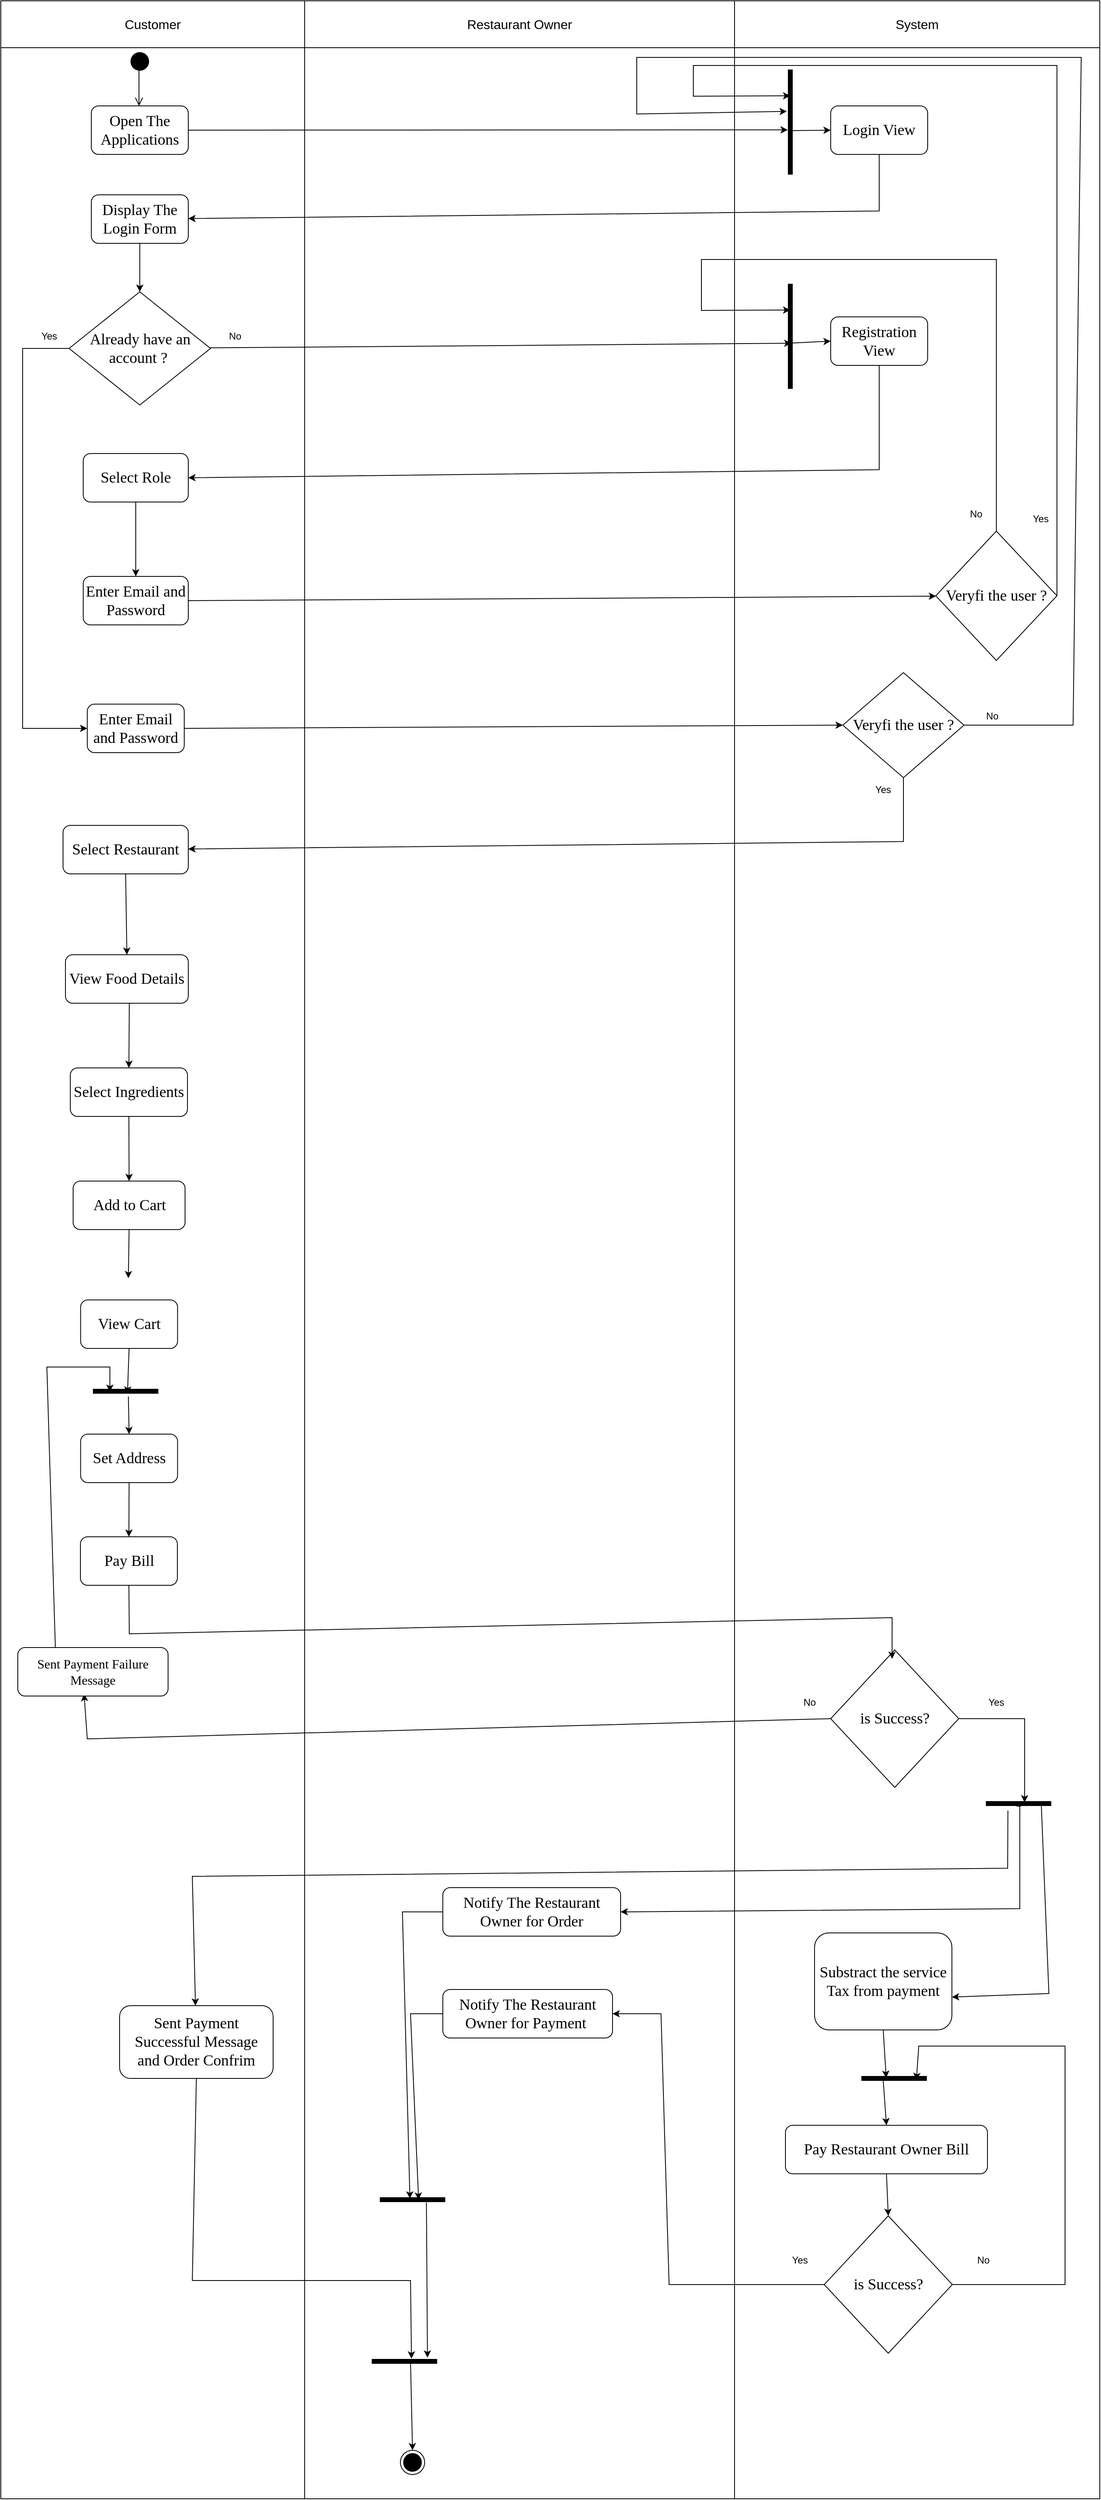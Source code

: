 <mxfile version="25.0.2">
  <diagram id="GJkDJ2cyF-b6Ele8KK0W" name="Page-1">
    <mxGraphModel dx="3500" dy="2070" grid="1" gridSize="10" guides="1" tooltips="1" connect="1" arrows="1" fold="1" page="1" pageScale="1" pageWidth="850" pageHeight="1100" math="0" shadow="0">
      <root>
        <mxCell id="0" />
        <mxCell id="1" parent="0" />
        <mxCell id="8Um6IXLDYc830DwKUIsp-14" value="" style="shape=table;startSize=0;container=1;collapsible=0;childLayout=tableLayout;fontSize=16;" parent="1" vertex="1">
          <mxGeometry x="213" y="60" width="1360" height="3090" as="geometry" />
        </mxCell>
        <mxCell id="8Um6IXLDYc830DwKUIsp-15" value="" style="shape=tableRow;horizontal=0;startSize=0;swimlaneHead=0;swimlaneBody=0;strokeColor=inherit;top=0;left=0;bottom=0;right=0;collapsible=0;dropTarget=0;fillColor=none;points=[[0,0.5],[1,0.5]];portConstraint=eastwest;fontSize=16;" parent="8Um6IXLDYc830DwKUIsp-14" vertex="1">
          <mxGeometry width="1360" height="58" as="geometry" />
        </mxCell>
        <mxCell id="8Um6IXLDYc830DwKUIsp-16" value="Customer" style="shape=partialRectangle;html=1;whiteSpace=wrap;connectable=0;strokeColor=inherit;overflow=hidden;fillColor=none;top=0;left=0;bottom=0;right=0;pointerEvents=1;fontSize=16;" parent="8Um6IXLDYc830DwKUIsp-15" vertex="1">
          <mxGeometry width="376" height="58" as="geometry">
            <mxRectangle width="376" height="58" as="alternateBounds" />
          </mxGeometry>
        </mxCell>
        <mxCell id="8Um6IXLDYc830DwKUIsp-17" value="Restaurant Owner" style="shape=partialRectangle;html=1;whiteSpace=wrap;connectable=0;strokeColor=inherit;overflow=hidden;fillColor=none;top=0;left=0;bottom=0;right=0;pointerEvents=1;fontSize=16;" parent="8Um6IXLDYc830DwKUIsp-15" vertex="1">
          <mxGeometry x="376" width="532" height="58" as="geometry">
            <mxRectangle width="532" height="58" as="alternateBounds" />
          </mxGeometry>
        </mxCell>
        <mxCell id="8Um6IXLDYc830DwKUIsp-18" value="System" style="shape=partialRectangle;html=1;whiteSpace=wrap;connectable=0;strokeColor=inherit;overflow=hidden;fillColor=none;top=0;left=0;bottom=0;right=0;pointerEvents=1;fontSize=16;" parent="8Um6IXLDYc830DwKUIsp-15" vertex="1">
          <mxGeometry x="908" width="452" height="58" as="geometry">
            <mxRectangle width="452" height="58" as="alternateBounds" />
          </mxGeometry>
        </mxCell>
        <mxCell id="8Um6IXLDYc830DwKUIsp-19" value="" style="shape=tableRow;horizontal=0;startSize=0;swimlaneHead=0;swimlaneBody=0;strokeColor=inherit;top=0;left=0;bottom=0;right=0;collapsible=0;dropTarget=0;fillColor=none;points=[[0,0.5],[1,0.5]];portConstraint=eastwest;fontSize=16;" parent="8Um6IXLDYc830DwKUIsp-14" vertex="1">
          <mxGeometry y="58" width="1360" height="3032" as="geometry" />
        </mxCell>
        <mxCell id="8Um6IXLDYc830DwKUIsp-20" value="" style="shape=partialRectangle;html=1;whiteSpace=wrap;connectable=0;strokeColor=inherit;overflow=hidden;fillColor=none;top=0;left=0;bottom=0;right=0;pointerEvents=1;fontSize=16;" parent="8Um6IXLDYc830DwKUIsp-19" vertex="1">
          <mxGeometry width="376" height="3032" as="geometry">
            <mxRectangle width="376" height="3032" as="alternateBounds" />
          </mxGeometry>
        </mxCell>
        <mxCell id="8Um6IXLDYc830DwKUIsp-21" value="" style="shape=partialRectangle;html=1;whiteSpace=wrap;connectable=0;strokeColor=inherit;overflow=hidden;fillColor=none;top=0;left=0;bottom=0;right=0;pointerEvents=1;fontSize=16;" parent="8Um6IXLDYc830DwKUIsp-19" vertex="1">
          <mxGeometry x="376" width="532" height="3032" as="geometry">
            <mxRectangle width="532" height="3032" as="alternateBounds" />
          </mxGeometry>
        </mxCell>
        <mxCell id="8Um6IXLDYc830DwKUIsp-22" value="" style="shape=partialRectangle;html=1;whiteSpace=wrap;connectable=0;strokeColor=inherit;overflow=hidden;fillColor=none;top=0;left=0;bottom=0;right=0;pointerEvents=1;fontSize=16;" parent="8Um6IXLDYc830DwKUIsp-19" vertex="1">
          <mxGeometry x="908" width="452" height="3032" as="geometry">
            <mxRectangle width="452" height="3032" as="alternateBounds" />
          </mxGeometry>
        </mxCell>
        <mxCell id="8Um6IXLDYc830DwKUIsp-35" value="" style="ellipse;html=1;shape=startState;fillColor=#000000;strokeColor=#000000;" parent="1" vertex="1">
          <mxGeometry x="370" y="120" width="30" height="30" as="geometry" />
        </mxCell>
        <mxCell id="8Um6IXLDYc830DwKUIsp-36" value="" style="edgeStyle=orthogonalEdgeStyle;html=1;verticalAlign=bottom;endArrow=open;endSize=8;strokeColor=#000000;rounded=0;" parent="1" edge="1">
          <mxGeometry relative="1" as="geometry">
            <mxPoint x="384" y="190" as="targetPoint" />
            <mxPoint x="384" y="146" as="sourcePoint" />
          </mxGeometry>
        </mxCell>
        <mxCell id="8Um6IXLDYc830DwKUIsp-49" value="&lt;span style=&quot;font-family: Garamond; font-size: 19px;&quot;&gt;Open The Applications&lt;/span&gt;" style="rounded=1;whiteSpace=wrap;html=1;" parent="1" vertex="1">
          <mxGeometry x="325" y="190" width="120" height="60" as="geometry" />
        </mxCell>
        <mxCell id="8Um6IXLDYc830DwKUIsp-50" value="" style="endArrow=classic;html=1;rounded=0;exitX=1;exitY=0.5;exitDx=0;exitDy=0;entryX=0.574;entryY=0.814;entryDx=0;entryDy=0;entryPerimeter=0;" parent="1" source="8Um6IXLDYc830DwKUIsp-49" target="8Um6IXLDYc830DwKUIsp-66" edge="1">
          <mxGeometry width="50" height="50" relative="1" as="geometry">
            <mxPoint x="890" y="530" as="sourcePoint" />
            <mxPoint x="940" y="480" as="targetPoint" />
          </mxGeometry>
        </mxCell>
        <mxCell id="8Um6IXLDYc830DwKUIsp-51" value="&lt;font face=&quot;Garamond&quot; style=&quot;font-size: 19px;&quot;&gt;Login View&lt;/font&gt;" style="rounded=1;whiteSpace=wrap;html=1;" parent="1" vertex="1">
          <mxGeometry x="1240" y="190" width="120" height="60" as="geometry" />
        </mxCell>
        <mxCell id="8Um6IXLDYc830DwKUIsp-52" value="" style="endArrow=classic;html=1;rounded=0;exitX=0.5;exitY=1;exitDx=0;exitDy=0;" parent="1" source="8Um6IXLDYc830DwKUIsp-51" target="8Um6IXLDYc830DwKUIsp-53" edge="1">
          <mxGeometry width="50" height="50" relative="1" as="geometry">
            <mxPoint x="890" y="530" as="sourcePoint" />
            <mxPoint x="940" y="480" as="targetPoint" />
            <Array as="points">
              <mxPoint x="1300" y="320" />
            </Array>
          </mxGeometry>
        </mxCell>
        <mxCell id="8Um6IXLDYc830DwKUIsp-53" value="&lt;font face=&quot;Garamond&quot; style=&quot;font-size: 19px;&quot;&gt;Display The Login Form&lt;/font&gt;" style="rounded=1;whiteSpace=wrap;html=1;" parent="1" vertex="1">
          <mxGeometry x="325" y="300" width="120" height="60" as="geometry" />
        </mxCell>
        <mxCell id="8Um6IXLDYc830DwKUIsp-54" value="&lt;font face=&quot;Garamond&quot; style=&quot;font-size: 19px;&quot;&gt;Already have an account ?&amp;nbsp;&lt;/font&gt;" style="rhombus;whiteSpace=wrap;html=1;" parent="1" vertex="1">
          <mxGeometry x="297.5" y="420" width="175" height="140" as="geometry" />
        </mxCell>
        <mxCell id="8Um6IXLDYc830DwKUIsp-55" value="" style="endArrow=classic;html=1;rounded=0;exitX=0.5;exitY=1;exitDx=0;exitDy=0;entryX=0.5;entryY=0;entryDx=0;entryDy=0;" parent="1" source="8Um6IXLDYc830DwKUIsp-53" target="8Um6IXLDYc830DwKUIsp-54" edge="1">
          <mxGeometry width="50" height="50" relative="1" as="geometry">
            <mxPoint x="790" y="530" as="sourcePoint" />
            <mxPoint x="840" y="480" as="targetPoint" />
          </mxGeometry>
        </mxCell>
        <mxCell id="8Um6IXLDYc830DwKUIsp-56" value="&lt;font style=&quot;font-size: 19px;&quot; face=&quot;Garamond&quot;&gt;Registration View&lt;/font&gt;" style="rounded=1;whiteSpace=wrap;html=1;" parent="1" vertex="1">
          <mxGeometry x="1240" y="451" width="120" height="60" as="geometry" />
        </mxCell>
        <mxCell id="8Um6IXLDYc830DwKUIsp-57" value="" style="endArrow=classic;html=1;rounded=0;entryX=0.566;entryY=0.357;entryDx=0;entryDy=0;entryPerimeter=0;" parent="1" source="8Um6IXLDYc830DwKUIsp-54" target="8Um6IXLDYc830DwKUIsp-70" edge="1">
          <mxGeometry width="50" height="50" relative="1" as="geometry">
            <mxPoint x="790" y="530" as="sourcePoint" />
            <mxPoint x="840" y="480" as="targetPoint" />
          </mxGeometry>
        </mxCell>
        <mxCell id="8Um6IXLDYc830DwKUIsp-58" value="&lt;font style=&quot;font-size: 19px;&quot; face=&quot;Garamond&quot;&gt;Select Role&lt;/font&gt;" style="rounded=1;whiteSpace=wrap;html=1;" parent="1" vertex="1">
          <mxGeometry x="315" y="620" width="130" height="60" as="geometry" />
        </mxCell>
        <mxCell id="8Um6IXLDYc830DwKUIsp-60" value="&lt;font face=&quot;Garamond&quot;&gt;&lt;span style=&quot;font-size: 19px;&quot;&gt;Enter Email and Password&lt;/span&gt;&lt;/font&gt;" style="rounded=1;whiteSpace=wrap;html=1;" parent="1" vertex="1">
          <mxGeometry x="315" y="772" width="130" height="60" as="geometry" />
        </mxCell>
        <mxCell id="8Um6IXLDYc830DwKUIsp-61" value="" style="endArrow=classic;html=1;rounded=0;exitX=0.5;exitY=1;exitDx=0;exitDy=0;entryX=1;entryY=0.5;entryDx=0;entryDy=0;" parent="1" source="8Um6IXLDYc830DwKUIsp-56" target="8Um6IXLDYc830DwKUIsp-58" edge="1">
          <mxGeometry width="50" height="50" relative="1" as="geometry">
            <mxPoint x="790" y="700" as="sourcePoint" />
            <mxPoint x="840" y="650" as="targetPoint" />
            <Array as="points">
              <mxPoint x="1300" y="640" />
            </Array>
          </mxGeometry>
        </mxCell>
        <mxCell id="8Um6IXLDYc830DwKUIsp-62" value="" style="endArrow=classic;html=1;rounded=0;exitX=0.5;exitY=1;exitDx=0;exitDy=0;" parent="1" source="8Um6IXLDYc830DwKUIsp-58" target="8Um6IXLDYc830DwKUIsp-60" edge="1">
          <mxGeometry width="50" height="50" relative="1" as="geometry">
            <mxPoint x="790" y="700" as="sourcePoint" />
            <mxPoint x="840" y="650" as="targetPoint" />
          </mxGeometry>
        </mxCell>
        <mxCell id="8Um6IXLDYc830DwKUIsp-63" value="&lt;font face=&quot;Garamond&quot;&gt;&lt;span style=&quot;font-size: 19px;&quot;&gt;Veryfi the user ?&lt;/span&gt;&lt;/font&gt;" style="rhombus;whiteSpace=wrap;html=1;" parent="1" vertex="1">
          <mxGeometry x="1370" y="716" width="150" height="160" as="geometry" />
        </mxCell>
        <mxCell id="8Um6IXLDYc830DwKUIsp-64" value="" style="endArrow=classic;html=1;rounded=0;exitX=1;exitY=0.5;exitDx=0;exitDy=0;" parent="1" source="8Um6IXLDYc830DwKUIsp-60" target="8Um6IXLDYc830DwKUIsp-63" edge="1">
          <mxGeometry width="50" height="50" relative="1" as="geometry">
            <mxPoint x="790" y="600" as="sourcePoint" />
            <mxPoint x="840" y="550" as="targetPoint" />
          </mxGeometry>
        </mxCell>
        <mxCell id="8Um6IXLDYc830DwKUIsp-65" value="" style="endArrow=classic;html=1;rounded=0;entryX=0.25;entryY=0.5;entryDx=0;entryDy=0;entryPerimeter=0;exitX=1;exitY=0.5;exitDx=0;exitDy=0;" parent="1" source="8Um6IXLDYc830DwKUIsp-63" target="8Um6IXLDYc830DwKUIsp-66" edge="1">
          <mxGeometry width="50" height="50" relative="1" as="geometry">
            <mxPoint x="790" y="600" as="sourcePoint" />
            <mxPoint x="840" y="550" as="targetPoint" />
            <Array as="points">
              <mxPoint x="1520" y="770" />
              <mxPoint x="1520" y="140" />
              <mxPoint x="1070" y="140" />
              <mxPoint x="1070" y="178" />
            </Array>
          </mxGeometry>
        </mxCell>
        <mxCell id="8Um6IXLDYc830DwKUIsp-66" value="" style="shape=line;html=1;strokeWidth=6;strokeColor=#000000;rotation=90;" parent="1" vertex="1">
          <mxGeometry x="1125" y="205" width="130" height="10" as="geometry" />
        </mxCell>
        <mxCell id="8Um6IXLDYc830DwKUIsp-68" value="" style="endArrow=classic;html=1;rounded=0;entryX=0;entryY=0.5;entryDx=0;entryDy=0;exitX=0.582;exitY=0.7;exitDx=0;exitDy=0;exitPerimeter=0;" parent="1" source="8Um6IXLDYc830DwKUIsp-66" target="8Um6IXLDYc830DwKUIsp-51" edge="1">
          <mxGeometry width="50" height="50" relative="1" as="geometry">
            <mxPoint x="790" y="380" as="sourcePoint" />
            <mxPoint x="840" y="330" as="targetPoint" />
          </mxGeometry>
        </mxCell>
        <mxCell id="8Um6IXLDYc830DwKUIsp-69" value="" style="endArrow=classic;html=1;rounded=0;exitX=0.5;exitY=0;exitDx=0;exitDy=0;entryX=0.25;entryY=0.5;entryDx=0;entryDy=0;entryPerimeter=0;" parent="1" source="8Um6IXLDYc830DwKUIsp-63" target="8Um6IXLDYc830DwKUIsp-70" edge="1">
          <mxGeometry width="50" height="50" relative="1" as="geometry">
            <mxPoint x="890" y="720" as="sourcePoint" />
            <mxPoint x="940" y="670" as="targetPoint" />
            <Array as="points">
              <mxPoint x="1445" y="380" />
              <mxPoint x="1080" y="380" />
              <mxPoint x="1080" y="443" />
            </Array>
          </mxGeometry>
        </mxCell>
        <mxCell id="8Um6IXLDYc830DwKUIsp-70" value="" style="shape=line;html=1;strokeWidth=6;strokeColor=#000000;rotation=90;" parent="1" vertex="1">
          <mxGeometry x="1125" y="470" width="130" height="10" as="geometry" />
        </mxCell>
        <mxCell id="8Um6IXLDYc830DwKUIsp-71" value="" style="endArrow=classic;html=1;rounded=0;exitX=0.566;exitY=0.814;exitDx=0;exitDy=0;exitPerimeter=0;entryX=0;entryY=0.5;entryDx=0;entryDy=0;" parent="1" source="8Um6IXLDYc830DwKUIsp-70" target="8Um6IXLDYc830DwKUIsp-56" edge="1">
          <mxGeometry width="50" height="50" relative="1" as="geometry">
            <mxPoint x="930" y="460" as="sourcePoint" />
            <mxPoint x="980" y="410" as="targetPoint" />
          </mxGeometry>
        </mxCell>
        <mxCell id="8Um6IXLDYc830DwKUIsp-72" value="&lt;span style=&quot;font-family: Garamond; font-size: 19px;&quot;&gt;Enter Email and Password&lt;/span&gt;" style="rounded=1;whiteSpace=wrap;html=1;" parent="1" vertex="1">
          <mxGeometry x="320" y="930" width="120" height="60" as="geometry" />
        </mxCell>
        <mxCell id="8Um6IXLDYc830DwKUIsp-73" value="" style="endArrow=classic;html=1;rounded=0;exitX=0;exitY=0.5;exitDx=0;exitDy=0;entryX=0;entryY=0.5;entryDx=0;entryDy=0;" parent="1" source="8Um6IXLDYc830DwKUIsp-54" target="8Um6IXLDYc830DwKUIsp-72" edge="1">
          <mxGeometry width="50" height="50" relative="1" as="geometry">
            <mxPoint x="790" y="840" as="sourcePoint" />
            <mxPoint x="840" y="790" as="targetPoint" />
            <Array as="points">
              <mxPoint x="240" y="490" />
              <mxPoint x="240" y="960" />
            </Array>
          </mxGeometry>
        </mxCell>
        <mxCell id="8Um6IXLDYc830DwKUIsp-74" value="&lt;span style=&quot;font-family: Garamond; font-size: 19px;&quot;&gt;Veryfi the user ?&lt;/span&gt;" style="rhombus;whiteSpace=wrap;html=1;" parent="1" vertex="1">
          <mxGeometry x="1255" y="891" width="150" height="130" as="geometry" />
        </mxCell>
        <mxCell id="8Um6IXLDYc830DwKUIsp-75" value="" style="endArrow=classic;html=1;rounded=0;exitX=1;exitY=0.5;exitDx=0;exitDy=0;entryX=0;entryY=0.5;entryDx=0;entryDy=0;" parent="1" source="8Um6IXLDYc830DwKUIsp-72" target="8Um6IXLDYc830DwKUIsp-74" edge="1">
          <mxGeometry width="50" height="50" relative="1" as="geometry">
            <mxPoint x="790" y="840" as="sourcePoint" />
            <mxPoint x="840" y="790" as="targetPoint" />
          </mxGeometry>
        </mxCell>
        <mxCell id="8Um6IXLDYc830DwKUIsp-76" value="" style="endArrow=classic;html=1;rounded=0;exitX=1;exitY=0.5;exitDx=0;exitDy=0;entryX=0.398;entryY=0.929;entryDx=0;entryDy=0;entryPerimeter=0;" parent="1" source="8Um6IXLDYc830DwKUIsp-74" target="8Um6IXLDYc830DwKUIsp-66" edge="1">
          <mxGeometry width="50" height="50" relative="1" as="geometry">
            <mxPoint x="790" y="880" as="sourcePoint" />
            <mxPoint x="840" y="830" as="targetPoint" />
            <Array as="points">
              <mxPoint x="1540" y="956" />
              <mxPoint x="1550" y="130" />
              <mxPoint x="1000" y="130" />
              <mxPoint x="1000" y="200" />
            </Array>
          </mxGeometry>
        </mxCell>
        <mxCell id="8Um6IXLDYc830DwKUIsp-77" value="" style="endArrow=classic;html=1;rounded=0;exitX=0.5;exitY=1;exitDx=0;exitDy=0;" parent="1" source="8Um6IXLDYc830DwKUIsp-74" target="8Um6IXLDYc830DwKUIsp-78" edge="1">
          <mxGeometry width="50" height="50" relative="1" as="geometry">
            <mxPoint x="900" y="1080" as="sourcePoint" />
            <mxPoint x="900" y="1090" as="targetPoint" />
            <Array as="points">
              <mxPoint x="1330" y="1100" />
            </Array>
          </mxGeometry>
        </mxCell>
        <mxCell id="8Um6IXLDYc830DwKUIsp-78" value="&lt;font face=&quot;Garamond&quot; style=&quot;font-size: 19px;&quot;&gt;Select Restaurant&lt;/font&gt;" style="rounded=1;whiteSpace=wrap;html=1;" parent="1" vertex="1">
          <mxGeometry x="290" y="1080" width="155" height="60" as="geometry" />
        </mxCell>
        <mxCell id="8Um6IXLDYc830DwKUIsp-79" value="&lt;font face=&quot;Garamond&quot; style=&quot;font-size: 19px;&quot;&gt;View Food Details&lt;/font&gt;" style="rounded=1;whiteSpace=wrap;html=1;" parent="1" vertex="1">
          <mxGeometry x="293" y="1240" width="152" height="60" as="geometry" />
        </mxCell>
        <mxCell id="8Um6IXLDYc830DwKUIsp-80" value="" style="endArrow=classic;html=1;rounded=0;exitX=0.5;exitY=1;exitDx=0;exitDy=0;entryX=0.5;entryY=0;entryDx=0;entryDy=0;" parent="1" source="8Um6IXLDYc830DwKUIsp-78" target="8Um6IXLDYc830DwKUIsp-79" edge="1">
          <mxGeometry width="50" height="50" relative="1" as="geometry">
            <mxPoint x="850" y="1240" as="sourcePoint" />
            <mxPoint x="900" y="1190" as="targetPoint" />
          </mxGeometry>
        </mxCell>
        <mxCell id="8Um6IXLDYc830DwKUIsp-81" value="&lt;font style=&quot;font-size: 19px;&quot; face=&quot;Garamond&quot;&gt;Select Ingredients&lt;/font&gt;" style="rounded=1;whiteSpace=wrap;html=1;" parent="1" vertex="1">
          <mxGeometry x="299" y="1380" width="145" height="60" as="geometry" />
        </mxCell>
        <mxCell id="8Um6IXLDYc830DwKUIsp-82" value="" style="endArrow=classic;html=1;rounded=0;exitX=0.5;exitY=1;exitDx=0;exitDy=0;entryX=0.5;entryY=0;entryDx=0;entryDy=0;" parent="1" target="8Um6IXLDYc830DwKUIsp-81" edge="1">
          <mxGeometry width="50" height="50" relative="1" as="geometry">
            <mxPoint x="372" y="1300" as="sourcePoint" />
            <mxPoint x="368.5" y="1380" as="targetPoint" />
          </mxGeometry>
        </mxCell>
        <mxCell id="8Um6IXLDYc830DwKUIsp-83" value="&lt;font face=&quot;Garamond&quot; style=&quot;font-size: 19px;&quot;&gt;Add to Cart&lt;/font&gt;" style="rounded=1;whiteSpace=wrap;html=1;" parent="1" vertex="1">
          <mxGeometry x="302.5" y="1520" width="138.5" height="60" as="geometry" />
        </mxCell>
        <mxCell id="8Um6IXLDYc830DwKUIsp-84" value="" style="endArrow=classic;html=1;rounded=0;exitX=0.5;exitY=1;exitDx=0;exitDy=0;entryX=0.5;entryY=0;entryDx=0;entryDy=0;" parent="1" source="8Um6IXLDYc830DwKUIsp-81" target="8Um6IXLDYc830DwKUIsp-83" edge="1">
          <mxGeometry width="50" height="50" relative="1" as="geometry">
            <mxPoint x="790" y="1560" as="sourcePoint" />
            <mxPoint x="840" y="1510" as="targetPoint" />
          </mxGeometry>
        </mxCell>
        <mxCell id="8Um6IXLDYc830DwKUIsp-85" value="&lt;font style=&quot;font-size: 19px;&quot; face=&quot;Garamond&quot;&gt;View Cart&lt;/font&gt;" style="rounded=1;whiteSpace=wrap;html=1;" parent="1" vertex="1">
          <mxGeometry x="311.75" y="1667" width="120" height="60" as="geometry" />
        </mxCell>
        <mxCell id="8Um6IXLDYc830DwKUIsp-87" value="&lt;font face=&quot;Garamond&quot; style=&quot;font-size: 19px;&quot;&gt;Set Address&lt;/font&gt;" style="rounded=1;whiteSpace=wrap;html=1;" parent="1" vertex="1">
          <mxGeometry x="311.75" y="1833" width="120" height="60" as="geometry" />
        </mxCell>
        <mxCell id="8Um6IXLDYc830DwKUIsp-88" value="" style="endArrow=classic;html=1;rounded=0;exitX=1.786;exitY=0.458;exitDx=0;exitDy=0;entryX=0.5;entryY=0;entryDx=0;entryDy=0;exitPerimeter=0;" parent="1" source="8Um6IXLDYc830DwKUIsp-98" target="8Um6IXLDYc830DwKUIsp-87" edge="1">
          <mxGeometry width="50" height="50" relative="1" as="geometry">
            <mxPoint x="790" y="1750" as="sourcePoint" />
            <mxPoint x="840" y="1700" as="targetPoint" />
          </mxGeometry>
        </mxCell>
        <mxCell id="8Um6IXLDYc830DwKUIsp-89" value="&lt;font face=&quot;Garamond&quot; style=&quot;font-size: 19px;&quot;&gt;Pay Bill&lt;/font&gt;" style="rounded=1;whiteSpace=wrap;html=1;" parent="1" vertex="1">
          <mxGeometry x="311.5" y="1960" width="120" height="60" as="geometry" />
        </mxCell>
        <mxCell id="8Um6IXLDYc830DwKUIsp-90" value="" style="endArrow=classic;html=1;rounded=0;exitX=0.5;exitY=1;exitDx=0;exitDy=0;entryX=0.5;entryY=0;entryDx=0;entryDy=0;" parent="1" source="8Um6IXLDYc830DwKUIsp-87" target="8Um6IXLDYc830DwKUIsp-89" edge="1">
          <mxGeometry width="50" height="50" relative="1" as="geometry">
            <mxPoint x="790" y="1880" as="sourcePoint" />
            <mxPoint x="840" y="1830" as="targetPoint" />
          </mxGeometry>
        </mxCell>
        <mxCell id="8Um6IXLDYc830DwKUIsp-91" value="&lt;font face=&quot;Garamond&quot; style=&quot;font-size: 19px;&quot;&gt;is Success?&lt;/font&gt;" style="rhombus;whiteSpace=wrap;html=1;" parent="1" vertex="1">
          <mxGeometry x="1240" y="2100" width="158.5" height="170" as="geometry" />
        </mxCell>
        <mxCell id="8Um6IXLDYc830DwKUIsp-92" value="" style="endArrow=classic;html=1;rounded=0;exitX=0.5;exitY=1;exitDx=0;exitDy=0;entryX=0.479;entryY=0.065;entryDx=0;entryDy=0;entryPerimeter=0;" parent="1" source="8Um6IXLDYc830DwKUIsp-89" target="8Um6IXLDYc830DwKUIsp-91" edge="1">
          <mxGeometry width="50" height="50" relative="1" as="geometry">
            <mxPoint x="790" y="2180" as="sourcePoint" />
            <mxPoint x="840" y="2130" as="targetPoint" />
            <Array as="points">
              <mxPoint x="372" y="2080" />
              <mxPoint x="1316" y="2060" />
            </Array>
          </mxGeometry>
        </mxCell>
        <mxCell id="8Um6IXLDYc830DwKUIsp-96" value="" style="endArrow=classic;html=1;rounded=0;exitX=0.5;exitY=1;exitDx=0;exitDy=0;entryX=0.529;entryY=0.396;entryDx=0;entryDy=0;entryPerimeter=0;" parent="1" source="8Um6IXLDYc830DwKUIsp-83" edge="1">
          <mxGeometry width="50" height="50" relative="1" as="geometry">
            <mxPoint x="372" y="1580" as="sourcePoint" />
            <mxPoint x="370.82" y="1640.145" as="targetPoint" />
          </mxGeometry>
        </mxCell>
        <mxCell id="8Um6IXLDYc830DwKUIsp-97" value="" style="endArrow=classic;html=1;rounded=0;exitX=0.25;exitY=0;exitDx=0;exitDy=0;entryX=0.643;entryY=0.744;entryDx=0;entryDy=0;entryPerimeter=0;" parent="1" source="8Um6IXLDYc830DwKUIsp-111" target="8Um6IXLDYc830DwKUIsp-98" edge="1">
          <mxGeometry width="50" height="50" relative="1" as="geometry">
            <mxPoint x="790" y="1940" as="sourcePoint" />
            <mxPoint x="354.82" y="1641.285" as="targetPoint" />
            <Array as="points">
              <mxPoint x="270" y="1750" />
              <mxPoint x="348" y="1750" />
            </Array>
          </mxGeometry>
        </mxCell>
        <mxCell id="8Um6IXLDYc830DwKUIsp-99" value="" style="endArrow=classic;html=1;rounded=0;exitX=0.5;exitY=1;exitDx=0;exitDy=0;entryX=1.1;entryY=0.472;entryDx=0;entryDy=0;entryPerimeter=0;" parent="1" source="8Um6IXLDYc830DwKUIsp-85" target="8Um6IXLDYc830DwKUIsp-98" edge="1">
          <mxGeometry width="50" height="50" relative="1" as="geometry">
            <mxPoint x="372" y="1727" as="sourcePoint" />
            <mxPoint x="372" y="1833" as="targetPoint" />
          </mxGeometry>
        </mxCell>
        <mxCell id="8Um6IXLDYc830DwKUIsp-98" value="" style="html=1;points=[];perimeter=orthogonalPerimeter;fillColor=strokeColor;rotation=90;" parent="1" vertex="1">
          <mxGeometry x="365" y="1740" width="5" height="80" as="geometry" />
        </mxCell>
        <mxCell id="8Um6IXLDYc830DwKUIsp-103" value="" style="endArrow=classic;html=1;rounded=0;exitX=1;exitY=0.5;exitDx=0;exitDy=0;entryX=0.204;entryY=0.408;entryDx=0;entryDy=0;entryPerimeter=0;" parent="1" source="8Um6IXLDYc830DwKUIsp-91" target="8Um6IXLDYc830DwKUIsp-115" edge="1">
          <mxGeometry width="50" height="50" relative="1" as="geometry">
            <mxPoint x="790" y="2450" as="sourcePoint" />
            <mxPoint x="503.46" y="2370.43" as="targetPoint" />
            <Array as="points">
              <mxPoint x="1480" y="2185" />
              <mxPoint x="1480" y="2280" />
            </Array>
          </mxGeometry>
        </mxCell>
        <mxCell id="8Um6IXLDYc830DwKUIsp-104" value="&lt;font face=&quot;Garamond&quot; style=&quot;font-size: 19px;&quot;&gt;Notify The Restaurant Owner for Order&lt;/font&gt;" style="rounded=1;whiteSpace=wrap;html=1;" parent="1" vertex="1">
          <mxGeometry x="760" y="2394" width="220" height="60" as="geometry" />
        </mxCell>
        <mxCell id="8Um6IXLDYc830DwKUIsp-107" value="&lt;font face=&quot;Garamond&quot;&gt;&lt;font style=&quot;font-size: 19px;&quot;&gt;Sent Payment Successful Message and&amp;nbsp;&lt;/font&gt;&lt;span style=&quot;font-size: 19px;&quot;&gt;Order Confrim&lt;/span&gt;&lt;/font&gt;" style="rounded=1;whiteSpace=wrap;html=1;" parent="1" vertex="1">
          <mxGeometry x="360" y="2540" width="190" height="90" as="geometry" />
        </mxCell>
        <mxCell id="8Um6IXLDYc830DwKUIsp-112" value="" style="endArrow=classic;html=1;rounded=0;exitX=0;exitY=0.5;exitDx=0;exitDy=0;entryX=0.441;entryY=0.957;entryDx=0;entryDy=0;entryPerimeter=0;" parent="1" source="8Um6IXLDYc830DwKUIsp-91" target="8Um6IXLDYc830DwKUIsp-111" edge="1">
          <mxGeometry width="50" height="50" relative="1" as="geometry">
            <mxPoint x="1235" y="2185.0" as="sourcePoint" />
            <mxPoint x="275.5" y="2157" as="targetPoint" />
            <Array as="points">
              <mxPoint x="320" y="2210" />
            </Array>
          </mxGeometry>
        </mxCell>
        <mxCell id="8Um6IXLDYc830DwKUIsp-111" value="&lt;font style=&quot;font-size: 16px;&quot; face=&quot;Garamond&quot;&gt;Sent Payment Failure&lt;/font&gt;&lt;div&gt;&lt;font style=&quot;font-size: 16px;&quot; face=&quot;Garamond&quot;&gt;Message&lt;/font&gt;&lt;/div&gt;" style="rounded=1;whiteSpace=wrap;html=1;" parent="1" vertex="1">
          <mxGeometry x="234" y="2097" width="186" height="60" as="geometry" />
        </mxCell>
        <mxCell id="8Um6IXLDYc830DwKUIsp-114" value="" style="endArrow=classic;html=1;rounded=0;exitX=2.233;exitY=0.665;exitDx=0;exitDy=0;exitPerimeter=0;" parent="1" source="8Um6IXLDYc830DwKUIsp-115" target="8Um6IXLDYc830DwKUIsp-107" edge="1">
          <mxGeometry width="50" height="50" relative="1" as="geometry">
            <mxPoint x="476.14" y="2373.855" as="sourcePoint" />
            <mxPoint x="463.316" y="2540.0" as="targetPoint" />
            <Array as="points">
              <mxPoint x="1459" y="2370" />
              <mxPoint x="450" y="2380" />
            </Array>
          </mxGeometry>
        </mxCell>
        <mxCell id="8Um6IXLDYc830DwKUIsp-115" value="0" style="html=1;points=[];perimeter=orthogonalPerimeter;fillColor=strokeColor;rotation=90;" parent="1" vertex="1">
          <mxGeometry x="1470" y="2250.0" width="5" height="80" as="geometry" />
        </mxCell>
        <mxCell id="8Um6IXLDYc830DwKUIsp-116" value="" style="endArrow=classic;html=1;rounded=0;entryX=1;entryY=0.5;entryDx=0;entryDy=0;exitX=1.167;exitY=0.481;exitDx=0;exitDy=0;exitPerimeter=0;" parent="1" source="8Um6IXLDYc830DwKUIsp-115" target="8Um6IXLDYc830DwKUIsp-104" edge="1">
          <mxGeometry width="50" height="50" relative="1" as="geometry">
            <mxPoint x="1060" y="2260" as="sourcePoint" />
            <mxPoint x="1110" y="2210" as="targetPoint" />
            <Array as="points">
              <mxPoint x="1474" y="2420" />
            </Array>
          </mxGeometry>
        </mxCell>
        <mxCell id="8Um6IXLDYc830DwKUIsp-118" value="&lt;font face=&quot;Garamond&quot;&gt;&lt;span style=&quot;font-size: 19px;&quot;&gt;Substract the service Tax from payment&lt;/span&gt;&lt;/font&gt;" style="rounded=1;whiteSpace=wrap;html=1;" parent="1" vertex="1">
          <mxGeometry x="1220" y="2450" width="170" height="120" as="geometry" />
        </mxCell>
        <mxCell id="8Um6IXLDYc830DwKUIsp-119" value="" style="endArrow=classic;html=1;rounded=0;exitX=0.9;exitY=0.148;exitDx=0;exitDy=0;exitPerimeter=0;entryX=1;entryY=0.661;entryDx=0;entryDy=0;entryPerimeter=0;" parent="1" source="8Um6IXLDYc830DwKUIsp-115" target="8Um6IXLDYc830DwKUIsp-118" edge="1">
          <mxGeometry width="50" height="50" relative="1" as="geometry">
            <mxPoint x="1060" y="2460" as="sourcePoint" />
            <mxPoint x="1110" y="2410" as="targetPoint" />
            <Array as="points">
              <mxPoint x="1510" y="2525" />
            </Array>
          </mxGeometry>
        </mxCell>
        <mxCell id="8Um6IXLDYc830DwKUIsp-121" value="&lt;font face=&quot;Garamond&quot; style=&quot;font-size: 19px;&quot;&gt;Pay Restaurant Owner Bill&lt;/font&gt;" style="rounded=1;whiteSpace=wrap;html=1;" parent="1" vertex="1">
          <mxGeometry x="1184" y="2688" width="250" height="60" as="geometry" />
        </mxCell>
        <mxCell id="8Um6IXLDYc830DwKUIsp-122" value="" style="endArrow=classic;html=1;rounded=0;exitX=0.1;exitY=0.673;exitDx=0;exitDy=0;entryX=0.5;entryY=0;entryDx=0;entryDy=0;exitPerimeter=0;" parent="1" source="8Um6IXLDYc830DwKUIsp-126" target="8Um6IXLDYc830DwKUIsp-121" edge="1">
          <mxGeometry width="50" height="50" relative="1" as="geometry">
            <mxPoint x="1010" y="2580" as="sourcePoint" />
            <mxPoint x="1060" y="2530" as="targetPoint" />
          </mxGeometry>
        </mxCell>
        <mxCell id="8Um6IXLDYc830DwKUIsp-123" value="&lt;font face=&quot;Garamond&quot; style=&quot;font-size: 19px;&quot;&gt;is Success?&lt;/font&gt;" style="rhombus;whiteSpace=wrap;html=1;" parent="1" vertex="1">
          <mxGeometry x="1232" y="2800" width="158.5" height="170" as="geometry" />
        </mxCell>
        <mxCell id="8Um6IXLDYc830DwKUIsp-124" value="" style="endArrow=classic;html=1;rounded=0;entryX=0.5;entryY=0;entryDx=0;entryDy=0;exitX=0.5;exitY=1;exitDx=0;exitDy=0;" parent="1" source="8Um6IXLDYc830DwKUIsp-121" target="8Um6IXLDYc830DwKUIsp-123" edge="1">
          <mxGeometry width="50" height="50" relative="1" as="geometry">
            <mxPoint x="1010" y="2580" as="sourcePoint" />
            <mxPoint x="1060" y="2530" as="targetPoint" />
          </mxGeometry>
        </mxCell>
        <mxCell id="8Um6IXLDYc830DwKUIsp-127" value="" style="endArrow=classic;html=1;rounded=0;exitX=0.5;exitY=1;exitDx=0;exitDy=0;entryX=0.367;entryY=0.623;entryDx=0;entryDy=0;entryPerimeter=0;" parent="1" source="8Um6IXLDYc830DwKUIsp-118" target="8Um6IXLDYc830DwKUIsp-126" edge="1">
          <mxGeometry width="50" height="50" relative="1" as="geometry">
            <mxPoint x="1305" y="2570" as="sourcePoint" />
            <mxPoint x="1309" y="2688" as="targetPoint" />
          </mxGeometry>
        </mxCell>
        <mxCell id="8Um6IXLDYc830DwKUIsp-126" value="" style="html=1;points=[];perimeter=orthogonalPerimeter;fillColor=strokeColor;rotation=90;" parent="1" vertex="1">
          <mxGeometry x="1316" y="2590" width="5" height="80" as="geometry" />
        </mxCell>
        <mxCell id="8Um6IXLDYc830DwKUIsp-128" value="" style="endArrow=classic;html=1;rounded=0;exitX=1;exitY=0.5;exitDx=0;exitDy=0;entryX=0.9;entryY=0.156;entryDx=0;entryDy=0;entryPerimeter=0;" parent="1" source="8Um6IXLDYc830DwKUIsp-123" target="8Um6IXLDYc830DwKUIsp-126" edge="1">
          <mxGeometry width="50" height="50" relative="1" as="geometry">
            <mxPoint x="1010" y="2650" as="sourcePoint" />
            <mxPoint x="1060" y="2600" as="targetPoint" />
            <Array as="points">
              <mxPoint x="1530" y="2885" />
              <mxPoint x="1530" y="2590" />
              <mxPoint x="1349" y="2590" />
            </Array>
          </mxGeometry>
        </mxCell>
        <mxCell id="8Um6IXLDYc830DwKUIsp-129" value="&lt;font face=&quot;Garamond&quot; style=&quot;font-size: 19px;&quot;&gt;Notify The Restaurant Owner for Payment&amp;nbsp;&lt;/font&gt;" style="rounded=1;whiteSpace=wrap;html=1;" parent="1" vertex="1">
          <mxGeometry x="760" y="2520" width="210" height="60" as="geometry" />
        </mxCell>
        <mxCell id="8Um6IXLDYc830DwKUIsp-130" value="" style="endArrow=classic;html=1;rounded=0;exitX=0;exitY=0.5;exitDx=0;exitDy=0;entryX=1;entryY=0.5;entryDx=0;entryDy=0;" parent="1" source="8Um6IXLDYc830DwKUIsp-123" target="8Um6IXLDYc830DwKUIsp-129" edge="1">
          <mxGeometry width="50" height="50" relative="1" as="geometry">
            <mxPoint x="1010" y="2650" as="sourcePoint" />
            <mxPoint x="1060" y="2600" as="targetPoint" />
            <Array as="points">
              <mxPoint x="1040" y="2885" />
              <mxPoint x="1030" y="2550" />
            </Array>
          </mxGeometry>
        </mxCell>
        <mxCell id="8Um6IXLDYc830DwKUIsp-131" value="" style="html=1;points=[];perimeter=orthogonalPerimeter;fillColor=strokeColor;rotation=90;" parent="1" vertex="1">
          <mxGeometry x="720" y="2740" width="5" height="80" as="geometry" />
        </mxCell>
        <mxCell id="8Um6IXLDYc830DwKUIsp-132" value="" style="endArrow=classic;html=1;rounded=0;exitX=0;exitY=0.5;exitDx=0;exitDy=0;entryX=0.233;entryY=0.39;entryDx=0;entryDy=0;entryPerimeter=0;" parent="1" source="8Um6IXLDYc830DwKUIsp-104" edge="1">
          <mxGeometry width="50" height="50" relative="1" as="geometry">
            <mxPoint x="748" y="2424" as="sourcePoint" />
            <mxPoint x="719.3" y="2778.665" as="targetPoint" />
            <Array as="points">
              <mxPoint x="710" y="2424" />
            </Array>
          </mxGeometry>
        </mxCell>
        <mxCell id="8Um6IXLDYc830DwKUIsp-133" value="" style="endArrow=classic;html=1;rounded=0;exitX=0;exitY=0.5;exitDx=0;exitDy=0;" parent="1" source="8Um6IXLDYc830DwKUIsp-129" edge="1">
          <mxGeometry width="50" height="50" relative="1" as="geometry">
            <mxPoint x="770" y="2434" as="sourcePoint" />
            <mxPoint x="730" y="2780" as="targetPoint" />
            <Array as="points">
              <mxPoint x="720" y="2550" />
            </Array>
          </mxGeometry>
        </mxCell>
        <mxCell id="8Um6IXLDYc830DwKUIsp-134" value="" style="html=1;points=[];perimeter=orthogonalPerimeter;fillColor=strokeColor;rotation=90;" parent="1" vertex="1">
          <mxGeometry x="710" y="2940" width="5" height="80" as="geometry" />
        </mxCell>
        <mxCell id="8Um6IXLDYc830DwKUIsp-135" value="" style="endArrow=classic;html=1;rounded=0;exitX=0.5;exitY=1;exitDx=0;exitDy=0;entryX=-0.181;entryY=0.391;entryDx=0;entryDy=0;entryPerimeter=0;" parent="1" source="8Um6IXLDYc830DwKUIsp-107" target="8Um6IXLDYc830DwKUIsp-134" edge="1">
          <mxGeometry width="50" height="50" relative="1" as="geometry">
            <mxPoint x="770" y="2760" as="sourcePoint" />
            <mxPoint x="820" y="2710" as="targetPoint" />
            <Array as="points">
              <mxPoint x="450" y="2880" />
              <mxPoint x="720" y="2880" />
            </Array>
          </mxGeometry>
        </mxCell>
        <mxCell id="8Um6IXLDYc830DwKUIsp-136" value="" style="endArrow=classic;html=1;rounded=0;exitX=1.188;exitY=0.285;exitDx=0;exitDy=0;exitPerimeter=0;entryX=-0.412;entryY=0.144;entryDx=0;entryDy=0;entryPerimeter=0;" parent="1" source="8Um6IXLDYc830DwKUIsp-131" target="8Um6IXLDYc830DwKUIsp-134" edge="1">
          <mxGeometry width="50" height="50" relative="1" as="geometry">
            <mxPoint x="720" y="2880" as="sourcePoint" />
            <mxPoint x="770" y="2830" as="targetPoint" />
          </mxGeometry>
        </mxCell>
        <mxCell id="8Um6IXLDYc830DwKUIsp-137" value="" style="ellipse;html=1;shape=endState;fillColor=#000000;strokeColor=#000000;" parent="1" vertex="1">
          <mxGeometry x="707.5" y="3090" width="30" height="30" as="geometry" />
        </mxCell>
        <mxCell id="8Um6IXLDYc830DwKUIsp-140" value="" style="endArrow=classic;html=1;rounded=0;entryX=0.5;entryY=0;entryDx=0;entryDy=0;" parent="1" target="8Um6IXLDYc830DwKUIsp-137" edge="1">
          <mxGeometry width="50" height="50" relative="1" as="geometry">
            <mxPoint x="720" y="2980" as="sourcePoint" />
            <mxPoint x="770" y="2930" as="targetPoint" />
          </mxGeometry>
        </mxCell>
        <mxCell id="ApIQpcG-dlG6ft4OhgG3-1" value="No" style="text;html=1;align=center;verticalAlign=middle;whiteSpace=wrap;rounded=0;" vertex="1" parent="1">
          <mxGeometry x="472.5" y="460" width="60" height="30" as="geometry" />
        </mxCell>
        <mxCell id="ApIQpcG-dlG6ft4OhgG3-3" value="Yes" style="text;html=1;align=center;verticalAlign=middle;whiteSpace=wrap;rounded=0;" vertex="1" parent="1">
          <mxGeometry x="242.5" y="460" width="60" height="30" as="geometry" />
        </mxCell>
        <mxCell id="ApIQpcG-dlG6ft4OhgG3-6" value="No" style="text;html=1;align=center;verticalAlign=middle;whiteSpace=wrap;rounded=0;" vertex="1" parent="1">
          <mxGeometry x="1390" y="680" width="60" height="30" as="geometry" />
        </mxCell>
        <mxCell id="ApIQpcG-dlG6ft4OhgG3-7" value="Yes" style="text;html=1;align=center;verticalAlign=middle;whiteSpace=wrap;rounded=0;" vertex="1" parent="1">
          <mxGeometry x="1470" y="686" width="60" height="30" as="geometry" />
        </mxCell>
        <mxCell id="ApIQpcG-dlG6ft4OhgG3-8" value="No" style="text;html=1;align=center;verticalAlign=middle;whiteSpace=wrap;rounded=0;" vertex="1" parent="1">
          <mxGeometry x="1410" y="930" width="60" height="30" as="geometry" />
        </mxCell>
        <mxCell id="ApIQpcG-dlG6ft4OhgG3-9" value="Yes" style="text;html=1;align=center;verticalAlign=middle;whiteSpace=wrap;rounded=0;" vertex="1" parent="1">
          <mxGeometry x="1275" y="1021" width="60" height="30" as="geometry" />
        </mxCell>
        <mxCell id="ApIQpcG-dlG6ft4OhgG3-10" value="No" style="text;html=1;align=center;verticalAlign=middle;whiteSpace=wrap;rounded=0;" vertex="1" parent="1">
          <mxGeometry x="1184" y="2150" width="60" height="30" as="geometry" />
        </mxCell>
        <mxCell id="ApIQpcG-dlG6ft4OhgG3-11" value="Yes" style="text;html=1;align=center;verticalAlign=middle;whiteSpace=wrap;rounded=0;" vertex="1" parent="1">
          <mxGeometry x="1415" y="2150" width="60" height="30" as="geometry" />
        </mxCell>
        <mxCell id="ApIQpcG-dlG6ft4OhgG3-12" value="Yes" style="text;html=1;align=center;verticalAlign=middle;whiteSpace=wrap;rounded=0;" vertex="1" parent="1">
          <mxGeometry x="1172" y="2840" width="60" height="30" as="geometry" />
        </mxCell>
        <mxCell id="ApIQpcG-dlG6ft4OhgG3-13" value="No" style="text;html=1;align=center;verticalAlign=middle;whiteSpace=wrap;rounded=0;" vertex="1" parent="1">
          <mxGeometry x="1398.5" y="2840" width="60" height="30" as="geometry" />
        </mxCell>
      </root>
    </mxGraphModel>
  </diagram>
</mxfile>
